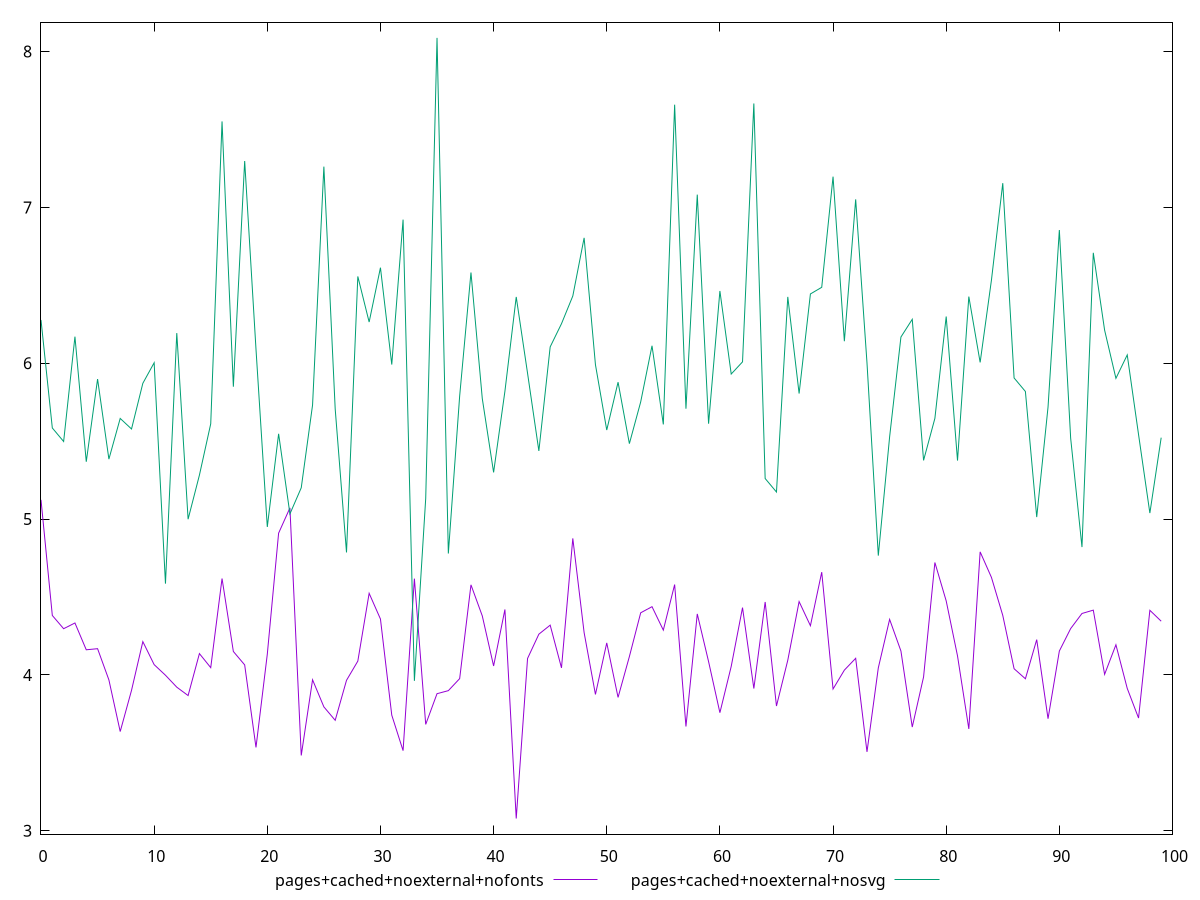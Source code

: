 reset
set terminal svg size 640, 500 enhanced background rgb 'white'
set output "reprap/network-server-latency/comparison/line/6_vs_7.svg"

$pagesCachedNoexternalNofonts <<EOF
0 5.1237
1 4.3818
2 4.2968
3 4.3335
4 4.1615
5 4.1686
6 3.9683999999999995
7 3.6368
8 3.9012999999999995
9 4.214
10 4.066300000000001
11 3.9981999999999998
12 3.9216
13 3.8679
14 4.1371
15 4.047000000000001
16 4.6188
17 4.1507
18 4.0645999999999995
19 3.5350999999999995
20 4.1334
21 4.9099
22 5.072
23 3.4835
24 3.9691
25 3.7951
26 3.7091
27 3.9655999999999993
28 4.0889
29 4.523899999999999
30 4.359
31 3.7420999999999998
32 3.5143000000000004
33 4.6182
34 3.6828
35 3.8799
36 3.8993000000000007
37 3.9765
38 4.5783
39 4.3789
40 4.057799999999999
41 4.4202
42 3.0788
43 4.1058
44 4.261699999999999
45 4.3197
46 4.0455
47 4.8764
48 4.2716
49 3.8751
50 4.2057
51 3.8560999999999996
52 4.118
53 4.3989
54 4.4381
55 4.2877
56 4.580100000000001
57 3.6694999999999993
58 4.3917
59 4.0857
60 3.7577999999999996
61 4.0549
62 4.432099999999999
63 3.9130999999999996
64 4.4684
65 3.8007
66 4.0947
67 4.4708000000000006
68 4.316
69 4.6598
70 3.9099000000000004
71 4.0311
72 4.1069
73 3.5064
74 4.045400000000001
75 4.356599999999999
76 4.1535
77 3.6658
78 3.9872999999999994
79 4.7216
80 4.4751
81 4.1222
82 3.6536999999999997
83 4.7899
84 4.625800000000001
85 4.3821
86 4.04
87 3.9756
88 4.2267
89 3.7193
90 4.1534
91 4.2976
92 4.394500000000001
93 4.415900000000001
94 4.004
95 4.193600000000001
96 3.9137999999999997
97 3.7236
98 4.414899999999999
99 4.345000000000001
EOF

$pagesCachedNoexternalNosvg <<EOF
0 6.2779
1 5.5849
2 5.4981
3 6.171
4 5.3682
5 5.8987
6 5.385000000000001
7 5.6461
8 5.5784
9 5.8715
10 6.0034
11 4.5858
12 6.193899999999999
13 4.9995
14 5.2822000000000005
15 5.6117
16 7.5518
17 5.8497
18 7.298
19 6.090799999999999
20 4.9498999999999995
21 5.5474000000000006
22 5.0337
23 5.2011
24 5.7321
25 7.2621
26 5.7072
27 4.7863
28 6.5573
29 6.2646
30 6.613599999999999
31 5.9919
32 6.9219
33 3.9623
34 5.1324000000000005
35 8.087900000000001
36 4.7791999999999994
37 5.7896
38 6.582300000000001
39 5.7734000000000005
40 5.3
41 5.8204
42 6.4259
43 5.936300000000001
44 5.437600000000001
45 6.105300000000001
46 6.253900000000001
47 6.4317
48 6.8049
49 5.9915
50 5.5716
51 5.8788
52 5.4843
53 5.7522
54 6.112399999999999
55 5.6076999999999995
56 7.6595
57 5.708500000000001
58 7.0823
59 5.6123
60 6.4638
61 5.9311
62 6.009200000000001
63 7.6672
64 5.2606
65 5.173900000000001
66 6.426100000000001
67 5.8057
68 6.4449000000000005
69 6.487699999999999
70 7.1975
71 6.1414
72 7.0517
73 6.0023
74 4.7657
75 5.528
76 6.1685
77 6.2822
78 5.3769
79 5.6464
80 6.3
81 5.3759
82 6.427999999999999
83 6.005599999999999
84 6.5344
85 7.1559
86 5.905899999999999
87 5.819100000000001
88 5.0131
89 5.7189
90 6.854900000000001
91 5.5191
92 4.8206999999999995
93 6.7089
94 6.2127
95 5.9033
96 6.0537
97 5.5425
98 5.0387
99 5.5226999999999995
EOF

set key outside below
set yrange [2.978618:8.188082000000001]

plot \
  $pagesCachedNoexternalNofonts title "pages+cached+noexternal+nofonts" with line, \
  $pagesCachedNoexternalNosvg title "pages+cached+noexternal+nosvg" with line, \


reset